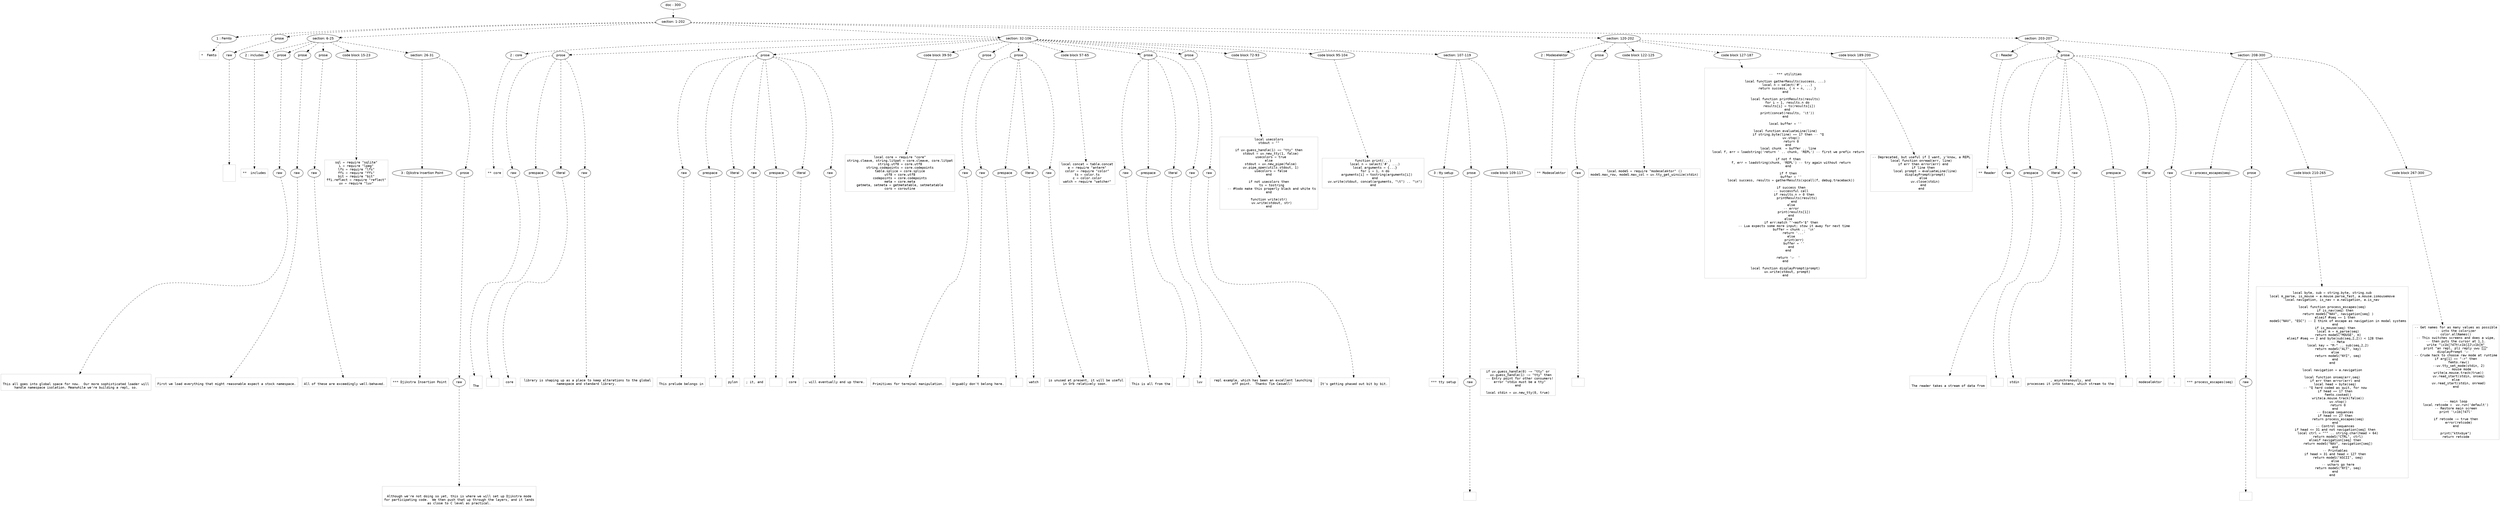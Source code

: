 digraph lpegNode {

node [fontname=Helvetica]
edge [style=dashed]

doc_0 [label="doc - 300"]


doc_0 -> { section_1}
{rank=same; section_1}

section_1 [label="section: 1-202"]


// END RANK doc_0

section_1 -> { header_2 prose_3 section_4 section_5 section_6 section_7}
{rank=same; header_2 prose_3 section_4 section_5 section_6 section_7}

header_2 [label="1 : Femto"]

prose_3 [label="prose"]

section_4 [label="section: 6-25"]

section_5 [label="section: 32-106"]

section_6 [label="section: 120-202"]

section_7 [label="section: 203-207"]


// END RANK section_1

header_2 -> leaf_8
leaf_8  [color=Gray,shape=rectangle,fontname=Inconsolata,label="*  Femto"]
// END RANK header_2

prose_3 -> { raw_9}
{rank=same; raw_9}

raw_9 [label="raw"]


// END RANK prose_3

raw_9 -> leaf_10
leaf_10  [color=Gray,shape=rectangle,fontname=Inconsolata,label="



"]
// END RANK raw_9

section_4 -> { header_11 prose_12 prose_13 prose_14 codeblock_15 section_16}
{rank=same; header_11 prose_12 prose_13 prose_14 codeblock_15 section_16}

header_11 [label="2 : includes"]

prose_12 [label="prose"]

prose_13 [label="prose"]

prose_14 [label="prose"]

codeblock_15 [label="code block 15-23"]

section_16 [label="section: 26-31"]


// END RANK section_4

header_11 -> leaf_17
leaf_17  [color=Gray,shape=rectangle,fontname=Inconsolata,label="**  includes"]
// END RANK header_11

prose_12 -> { raw_18}
{rank=same; raw_18}

raw_18 [label="raw"]


// END RANK prose_12

raw_18 -> leaf_19
leaf_19  [color=Gray,shape=rectangle,fontname=Inconsolata,label="

This all goes into global space for now.  Our more sophisticated loader will
handle namespace isolation. Meanwhile we're building a repl, so.
"]
// END RANK raw_18

prose_13 -> { raw_20}
{rank=same; raw_20}

raw_20 [label="raw"]


// END RANK prose_13

raw_20 -> leaf_21
leaf_21  [color=Gray,shape=rectangle,fontname=Inconsolata,label="
First we load everything that might reasonable expect a stock namespace.
"]
// END RANK raw_20

prose_14 -> { raw_22}
{rank=same; raw_22}

raw_22 [label="raw"]


// END RANK prose_14

raw_22 -> leaf_23
leaf_23  [color=Gray,shape=rectangle,fontname=Inconsolata,label="
All of these are exceedingly well-behaved.
"]
// END RANK raw_22

codeblock_15 -> leaf_24
leaf_24  [color=Gray,shape=rectangle,fontname=Inconsolata,label="sql = require \"sqlite\"
L = require \"lpeg\"
lfs = require \"lfs\"
ffi = require \"ffi\"
bit = require \"bit\"
ffi.reflect = require \"reflect\"
uv = require \"luv\""]
// END RANK codeblock_15

section_16 -> { header_25 prose_26}
{rank=same; header_25 prose_26}

header_25 [label="3 : Djikstra Insertion Point"]

prose_26 [label="prose"]


// END RANK section_16

header_25 -> leaf_27
leaf_27  [color=Gray,shape=rectangle,fontname=Inconsolata,label="*** Djikstra Insertion Point"]
// END RANK header_25

prose_26 -> { raw_28}
{rank=same; raw_28}

raw_28 [label="raw"]


// END RANK prose_26

raw_28 -> leaf_29
leaf_29  [color=Gray,shape=rectangle,fontname=Inconsolata,label="

Although we're not doing so yet, this is where we will set up Djikstra mode
for participating code.  We then push that up through the layers, and it lands
as close to C level as practical.
"]
// END RANK raw_28

section_5 -> { header_30 prose_31 prose_32 codeblock_33 prose_34 prose_35 codeblock_36 prose_37 prose_38 codeblock_39 codeblock_40 section_41}
{rank=same; header_30 prose_31 prose_32 codeblock_33 prose_34 prose_35 codeblock_36 prose_37 prose_38 codeblock_39 codeblock_40 section_41}

header_30 [label="2 : core"]

prose_31 [label="prose"]

prose_32 [label="prose"]

codeblock_33 [label="code block 39-50"]

prose_34 [label="prose"]

prose_35 [label="prose"]

codeblock_36 [label="code block 57-65"]

prose_37 [label="prose"]

prose_38 [label="prose"]

codeblock_39 [label="code block 72-93"]

codeblock_40 [label="code block 95-104"]

section_41 [label="section: 107-119"]


// END RANK section_5

header_30 -> leaf_42
leaf_42  [color=Gray,shape=rectangle,fontname=Inconsolata,label="** core"]
// END RANK header_30

prose_31 -> { raw_43 prespace_44 literal_45 raw_46}
{rank=same; raw_43 prespace_44 literal_45 raw_46}

raw_43 [label="raw"]

prespace_44 [label="prespace"]

literal_45 [label="literal"]

raw_46 [label="raw"]


// END RANK prose_31

raw_43 -> leaf_47
leaf_47  [color=Gray,shape=rectangle,fontname=Inconsolata,label="

The"]
// END RANK raw_43

prespace_44 -> leaf_48
leaf_48  [color=Gray,shape=rectangle,fontname=Inconsolata,label=" "]
// END RANK prespace_44

literal_45 -> leaf_49
leaf_49  [color=Gray,shape=rectangle,fontname=Inconsolata,label="core"]
// END RANK literal_45

raw_46 -> leaf_50
leaf_50  [color=Gray,shape=rectangle,fontname=Inconsolata,label=" library is shaping up as a place to keep alterations to the global
namespace and standard library.
"]
// END RANK raw_46

prose_32 -> { raw_51 prespace_52 literal_53 raw_54 prespace_55 literal_56 raw_57}
{rank=same; raw_51 prespace_52 literal_53 raw_54 prespace_55 literal_56 raw_57}

raw_51 [label="raw"]

prespace_52 [label="prespace"]

literal_53 [label="literal"]

raw_54 [label="raw"]

prespace_55 [label="prespace"]

literal_56 [label="literal"]

raw_57 [label="raw"]


// END RANK prose_32

raw_51 -> leaf_58
leaf_58  [color=Gray,shape=rectangle,fontname=Inconsolata,label="
This prelude belongs in"]
// END RANK raw_51

prespace_52 -> leaf_59
leaf_59  [color=Gray,shape=rectangle,fontname=Inconsolata,label=" "]
// END RANK prespace_52

literal_53 -> leaf_60
leaf_60  [color=Gray,shape=rectangle,fontname=Inconsolata,label="pylon"]
// END RANK literal_53

raw_54 -> leaf_61
leaf_61  [color=Gray,shape=rectangle,fontname=Inconsolata,label="; it, and"]
// END RANK raw_54

prespace_55 -> leaf_62
leaf_62  [color=Gray,shape=rectangle,fontname=Inconsolata,label=" "]
// END RANK prespace_55

literal_56 -> leaf_63
leaf_63  [color=Gray,shape=rectangle,fontname=Inconsolata,label="core"]
// END RANK literal_56

raw_57 -> leaf_64
leaf_64  [color=Gray,shape=rectangle,fontname=Inconsolata,label=", will eventually end up there.
"]
// END RANK raw_57

codeblock_33 -> leaf_65
leaf_65  [color=Gray,shape=rectangle,fontname=Inconsolata,label="local core = require \"core\"
string.cleave, string.litpat = core.cleave, core.litpat
string.utf8 = core.utf8
string.codepoints = core.codepoints
table.splice = core.splice
utf8 = core.utf8
codepoints = core.codepoints
meta = core.meta
getmeta, setmeta = getmetatable, setmetatable
coro = coroutine"]
// END RANK codeblock_33

prose_34 -> { raw_66}
{rank=same; raw_66}

raw_66 [label="raw"]


// END RANK prose_34

raw_66 -> leaf_67
leaf_67  [color=Gray,shape=rectangle,fontname=Inconsolata,label="
Primitives for terminal manipulation.
"]
// END RANK raw_66

prose_35 -> { raw_68 prespace_69 literal_70 raw_71}
{rank=same; raw_68 prespace_69 literal_70 raw_71}

raw_68 [label="raw"]

prespace_69 [label="prespace"]

literal_70 [label="literal"]

raw_71 [label="raw"]


// END RANK prose_35

raw_68 -> leaf_72
leaf_72  [color=Gray,shape=rectangle,fontname=Inconsolata,label="
Arguably don't belong here."]
// END RANK raw_68

prespace_69 -> leaf_73
leaf_73  [color=Gray,shape=rectangle,fontname=Inconsolata,label=" "]
// END RANK prespace_69

literal_70 -> leaf_74
leaf_74  [color=Gray,shape=rectangle,fontname=Inconsolata,label="watch"]
// END RANK literal_70

raw_71 -> leaf_75
leaf_75  [color=Gray,shape=rectangle,fontname=Inconsolata,label=" is unused at present, it will be useful
in Orb relatively soon.
"]
// END RANK raw_71

codeblock_36 -> leaf_76
leaf_76  [color=Gray,shape=rectangle,fontname=Inconsolata,label="local concat = table.concat
a = require \"anterm\"
color = require \"color\"
ts = color.ts
c = color.color
watch = require \"watcher\"
"]
// END RANK codeblock_36

prose_37 -> { raw_77 prespace_78 literal_79 raw_80}
{rank=same; raw_77 prespace_78 literal_79 raw_80}

raw_77 [label="raw"]

prespace_78 [label="prespace"]

literal_79 [label="literal"]

raw_80 [label="raw"]


// END RANK prose_37

raw_77 -> leaf_81
leaf_81  [color=Gray,shape=rectangle,fontname=Inconsolata,label="
This is all from the"]
// END RANK raw_77

prespace_78 -> leaf_82
leaf_82  [color=Gray,shape=rectangle,fontname=Inconsolata,label=" "]
// END RANK prespace_78

literal_79 -> leaf_83
leaf_83  [color=Gray,shape=rectangle,fontname=Inconsolata,label="luv"]
// END RANK literal_79

raw_80 -> leaf_84
leaf_84  [color=Gray,shape=rectangle,fontname=Inconsolata,label=" repl example, which has been an excellent launching
off point.  Thanks Tim Caswell!
"]
// END RANK raw_80

prose_38 -> { raw_85}
{rank=same; raw_85}

raw_85 [label="raw"]


// END RANK prose_38

raw_85 -> leaf_86
leaf_86  [color=Gray,shape=rectangle,fontname=Inconsolata,label="
It's getting phased out bit by bit.
"]
// END RANK raw_85

codeblock_39 -> leaf_87
leaf_87  [color=Gray,shape=rectangle,fontname=Inconsolata,label="local usecolors
stdout = \"\"

if uv.guess_handle(1) == \"tty\" then
  stdout = uv.new_tty(1, false)
  usecolors = true
else
  stdout = uv.new_pipe(false)
  uv.pipe_open(utils.stdout, 1)
  usecolors = false
end

if not usecolors then
   ts = tostring
   -- #todo make this properly black and white ts
end

function write(str)
   uv.write(stdout, str)
end"]
// END RANK codeblock_39

codeblock_40 -> leaf_88
leaf_88  [color=Gray,shape=rectangle,fontname=Inconsolata,label="function print(...)
  local n = select('#', ...)
  local arguments = {...}
  for i = 1, n do
    arguments[i] = tostring(arguments[i])
  end
  uv.write(stdout, concat(arguments, \"\\t\") .. \"\\n\")
end"]
// END RANK codeblock_40

section_41 -> { header_89 prose_90 codeblock_91}
{rank=same; header_89 prose_90 codeblock_91}

header_89 [label="3 : tty setup"]

prose_90 [label="prose"]

codeblock_91 [label="code block 109-117"]


// END RANK section_41

header_89 -> leaf_92
leaf_92  [color=Gray,shape=rectangle,fontname=Inconsolata,label="*** tty setup"]
// END RANK header_89

prose_90 -> { raw_93}
{rank=same; raw_93}

raw_93 [label="raw"]


// END RANK prose_90

raw_93 -> leaf_94
leaf_94  [color=Gray,shape=rectangle,fontname=Inconsolata,label="
"]
// END RANK raw_93

codeblock_91 -> leaf_95
leaf_95  [color=Gray,shape=rectangle,fontname=Inconsolata,label="if uv.guess_handle(0) ~= \"tty\" or
   uv.guess_handle(1) ~= \"tty\" then
  -- Entry point for other consumers!
  error \"stdio must be a tty\"
end

local stdin = uv.new_tty(0, true)"]
// END RANK codeblock_91

section_6 -> { header_96 prose_97 codeblock_98 codeblock_99 codeblock_100}
{rank=same; header_96 prose_97 codeblock_98 codeblock_99 codeblock_100}

header_96 [label="2 : Modeselektor"]

prose_97 [label="prose"]

codeblock_98 [label="code block 122-125"]

codeblock_99 [label="code block 127-187"]

codeblock_100 [label="code block 189-200"]


// END RANK section_6

header_96 -> leaf_101
leaf_101  [color=Gray,shape=rectangle,fontname=Inconsolata,label="** Modeselektor"]
// END RANK header_96

prose_97 -> { raw_102}
{rank=same; raw_102}

raw_102 [label="raw"]


// END RANK prose_97

raw_102 -> leaf_103
leaf_103  [color=Gray,shape=rectangle,fontname=Inconsolata,label="
"]
// END RANK raw_102

codeblock_98 -> leaf_104
leaf_104  [color=Gray,shape=rectangle,fontname=Inconsolata,label="local modeS = require \"modeselektor\" ()
modeS.max_row, modeS.max_col = uv.tty_get_winsize(stdin)"]
// END RANK codeblock_98

codeblock_99 -> leaf_105
leaf_105  [color=Gray,shape=rectangle,fontname=Inconsolata,label="
--  *** utilities

local function gatherResults(success, ...)
  local n = select('#', ...)
  return success, { n = n, ... }
end

local function printResults(results)
  for i = 1, results.n do
    results[i] = ts(results[i])
  end
  print(concat(results, '\\t'))
end

local buffer = ''

local function evaluateLine(line)
   if string.byte(line) == 17 then -- ^Q
      uv.stop()
      return 0
   end
   local chunk  = buffer .. line
   local f, err = loadstring('return ' .. chunk, 'REPL') -- first we prefix return

   if not f then
      f, err = loadstring(chunk, 'REPL') -- try again without return
   end

   if f then
      buffer = ''
      local success, results = gatherResults(xpcall(f, debug.traceback))

      if success then
      -- successful call
         if results.n > 0 then
            printResults(results)
         end
      else
      -- error
         print(results[1])
      end
   else
      if err:match \"'<eof>'$\" then
         -- Lua expects some more input; stow it away for next time
         buffer = chunk .. '\\n'
         return '...'
      else
         print(err)
         buffer = ''
      end
   end

   return '👉  '
end

local function displayPrompt(prompt)
  uv.write(stdout, prompt)
end"]
// END RANK codeblock_99

codeblock_100 -> leaf_106
leaf_106  [color=Gray,shape=rectangle,fontname=Inconsolata,label="-- Deprecated, but useful if I want, y'know, a REPL
local function onread(err, line)
  if err then error(err) end
  if line then
    local prompt = evaluateLine(line)
    displayPrompt(prompt)
  else
    uv.close(stdin)
  end
end"]
// END RANK codeblock_100

section_7 -> { header_107 prose_108 section_109}
{rank=same; header_107 prose_108 section_109}

header_107 [label="2 : Reader"]

prose_108 [label="prose"]

section_109 [label="section: 208-300"]


// END RANK section_7

header_107 -> leaf_110
leaf_110  [color=Gray,shape=rectangle,fontname=Inconsolata,label="** Reader"]
// END RANK header_107

prose_108 -> { raw_111 prespace_112 literal_113 raw_114 prespace_115 literal_116 raw_117}
{rank=same; raw_111 prespace_112 literal_113 raw_114 prespace_115 literal_116 raw_117}

raw_111 [label="raw"]

prespace_112 [label="prespace"]

literal_113 [label="literal"]

raw_114 [label="raw"]

prespace_115 [label="prespace"]

literal_116 [label="literal"]

raw_117 [label="raw"]


// END RANK prose_108

raw_111 -> leaf_118
leaf_118  [color=Gray,shape=rectangle,fontname=Inconsolata,label="

The reader takes a stream of data from"]
// END RANK raw_111

prespace_112 -> leaf_119
leaf_119  [color=Gray,shape=rectangle,fontname=Inconsolata,label=" "]
// END RANK prespace_112

literal_113 -> leaf_120
leaf_120  [color=Gray,shape=rectangle,fontname=Inconsolata,label="stdin"]
// END RANK literal_113

raw_114 -> leaf_121
leaf_121  [color=Gray,shape=rectangle,fontname=Inconsolata,label=", asynchronously, and
processes it into tokens, which stream to the"]
// END RANK raw_114

prespace_115 -> leaf_122
leaf_122  [color=Gray,shape=rectangle,fontname=Inconsolata,label=" "]
// END RANK prespace_115

literal_116 -> leaf_123
leaf_123  [color=Gray,shape=rectangle,fontname=Inconsolata,label="modeselektor"]
// END RANK literal_116

raw_117 -> leaf_124
leaf_124  [color=Gray,shape=rectangle,fontname=Inconsolata,label=".
"]
// END RANK raw_117

section_109 -> { header_125 prose_126 codeblock_127 codeblock_128}
{rank=same; header_125 prose_126 codeblock_127 codeblock_128}

header_125 [label="3 : process_escapes(seq)"]

prose_126 [label="prose"]

codeblock_127 [label="code block 210-265"]

codeblock_128 [label="code block 267-300"]


// END RANK section_109

header_125 -> leaf_129
leaf_129  [color=Gray,shape=rectangle,fontname=Inconsolata,label="*** process_escapes(seq)"]
// END RANK header_125

prose_126 -> { raw_130}
{rank=same; raw_130}

raw_130 [label="raw"]


// END RANK prose_126

raw_130 -> leaf_131
leaf_131  [color=Gray,shape=rectangle,fontname=Inconsolata,label="
"]
// END RANK raw_130

codeblock_127 -> leaf_132
leaf_132  [color=Gray,shape=rectangle,fontname=Inconsolata,label="
local byte, sub = string.byte, string.sub
local m_parse, is_mouse = a.mouse.parse_fast, a.mouse.ismousemove
local navigation, is_nav = a.navigation, a.is_nav

local function process_escapes(seq)
   if is_nav(seq) then
      return modeS(\"NAV\", navigation[seq] )
   elseif #seq == 1 then
      modeS(\"NAV\", \"ESC\") -- I think of escape as navigation in modal systems
   end
   if is_mouse(seq) then
      local m = m_parse(seq)
      return modeS(\"MOUSE\", m)
   elseif #seq == 2 and byte(sub(seq,2,2)) < 128 then
      -- Meta
      local key = \"M-\" .. sub(seq,2,2)
      return modeS(\"ALT\", key)
   else
      return modeS(\"NYI\", seq)
   end
end

local navigation = a.navigation

local function onseq(err,seq)
   if err then error(err) end
   local head = byte(seq)
   -- ^Q hard coded as quit, for now
   if head == 17 then
      femto.cooked()
      write(a.mouse.track(false))
      uv.stop()
      return 0
   end
   -- Escape sequences
   if head == 27 then
      return process_escapes(seq)
   end
   -- Control sequences
   if head <= 31 and not navigation[seq] then
      local ctrl = \"^\" .. string.char(head + 64)
      return modeS(\"CTRL\", ctrl)
   elseif navigation[seq] then
      return modeS(\"NAV\", navigation[seq])
   end
   -- Printables
   if head > 31 and head < 127 then
      return modeS(\"ASCII\", seq)
   else
      -- wchars go here
      return modeS(\"NYI\", seq)
   end
end"]
// END RANK codeblock_127

codeblock_128 -> leaf_133
leaf_133  [color=Gray,shape=rectangle,fontname=Inconsolata,label="-- Get names for as many values as possible
-- into the colorizer
color.allNames()
-- This switches screens and does a wipe,
-- then puts the cursor at 1,1.
write \"\\x1b[?47h\\x1b[2J\\x1b[H\"
print \"an repl, plz reply uwu 👀\"
displayPrompt '👉  '
-- Crude hack to choose raw mode at runtime
if arg[1] == \"-r\" then
   femto.raw()
   --uv.tty_set_mode(stdin, 2)
   -- mouse mode
   write(a.mouse.track(true))
   uv.read_start(stdin, onseq)
else
   uv.read_start(stdin, onread)
end



-- main loop
local retcode =  uv.run('default')
-- Restore main screen
print '\\x1b[?47l'

if retcode ~= true then
   error(retcode)
end

print(\"kthxbye\")
return retcode"]
// END RANK codeblock_128


}
